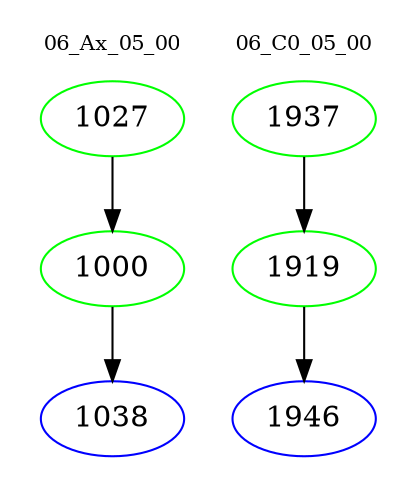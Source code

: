 digraph{
subgraph cluster_0 {
color = white
label = "06_Ax_05_00";
fontsize=10;
T0_1027 [label="1027", color="green"]
T0_1027 -> T0_1000 [color="black"]
T0_1000 [label="1000", color="green"]
T0_1000 -> T0_1038 [color="black"]
T0_1038 [label="1038", color="blue"]
}
subgraph cluster_1 {
color = white
label = "06_C0_05_00";
fontsize=10;
T1_1937 [label="1937", color="green"]
T1_1937 -> T1_1919 [color="black"]
T1_1919 [label="1919", color="green"]
T1_1919 -> T1_1946 [color="black"]
T1_1946 [label="1946", color="blue"]
}
}
